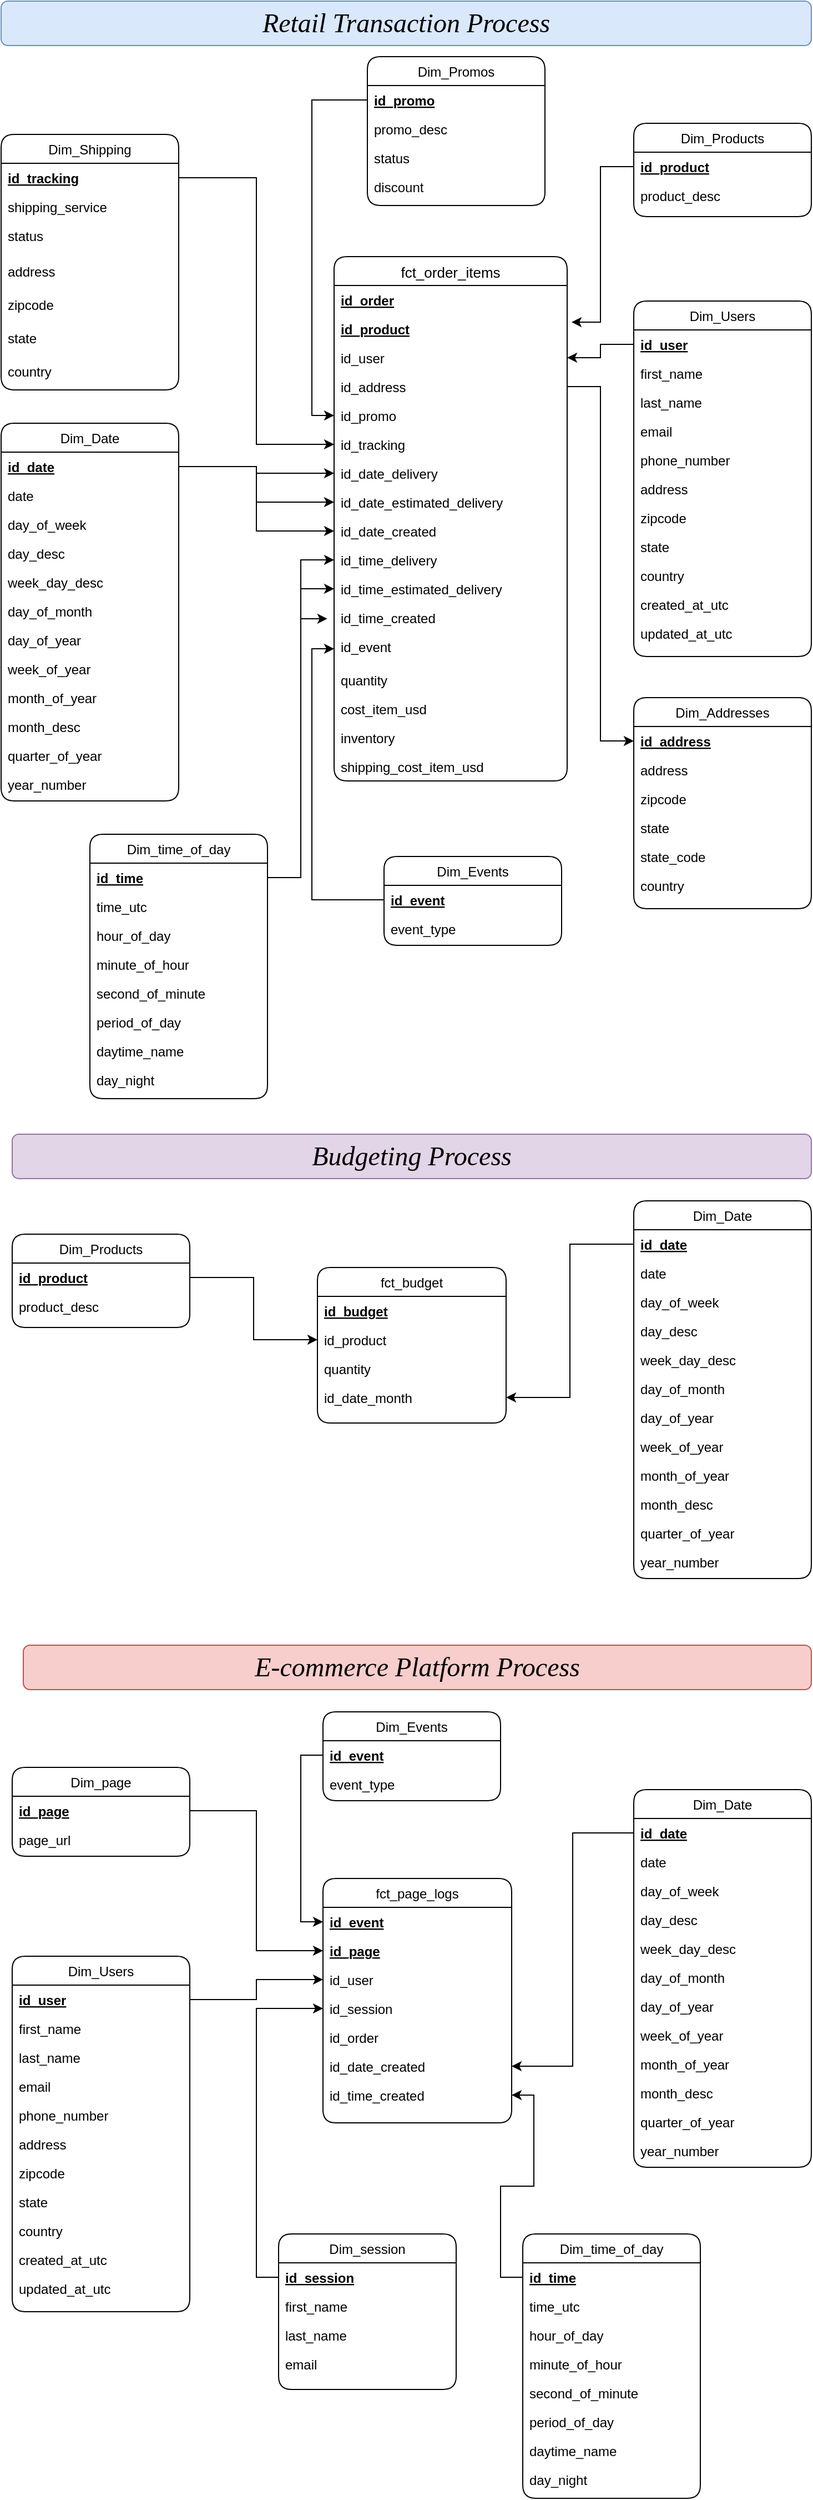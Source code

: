 <mxfile version="22.1.8" type="github">
  <diagram id="C5RBs43oDa-KdzZeNtuy" name="Page-1">
    <mxGraphModel dx="1434" dy="772" grid="1" gridSize="10" guides="1" tooltips="1" connect="1" arrows="1" fold="1" page="1" pageScale="1" pageWidth="1169" pageHeight="1654" background="none" math="0" shadow="0">
      <root>
        <mxCell id="WIyWlLk6GJQsqaUBKTNV-0" />
        <mxCell id="WIyWlLk6GJQsqaUBKTNV-1" parent="WIyWlLk6GJQsqaUBKTNV-0" />
        <mxCell id="zkfFHV4jXpPFQw0GAbJ--0" value="Dim_Users" style="swimlane;fontStyle=0;align=center;verticalAlign=top;childLayout=stackLayout;horizontal=1;startSize=26;horizontalStack=0;resizeParent=1;resizeLast=0;collapsible=1;marginBottom=0;rounded=1;shadow=0;strokeWidth=1;" parent="WIyWlLk6GJQsqaUBKTNV-1" vertex="1">
          <mxGeometry x="730" y="280" width="160" height="320" as="geometry">
            <mxRectangle x="230" y="140" width="160" height="26" as="alternateBounds" />
          </mxGeometry>
        </mxCell>
        <mxCell id="zkfFHV4jXpPFQw0GAbJ--1" value="id_user" style="text;align=left;verticalAlign=top;spacingLeft=4;spacingRight=4;overflow=hidden;rotatable=0;points=[[0,0.5],[1,0.5]];portConstraint=eastwest;fontStyle=5" parent="zkfFHV4jXpPFQw0GAbJ--0" vertex="1">
          <mxGeometry y="26" width="160" height="26" as="geometry" />
        </mxCell>
        <mxCell id="zkfFHV4jXpPFQw0GAbJ--2" value="first_name" style="text;align=left;verticalAlign=top;spacingLeft=4;spacingRight=4;overflow=hidden;rotatable=0;points=[[0,0.5],[1,0.5]];portConstraint=eastwest;rounded=0;shadow=0;html=0;" parent="zkfFHV4jXpPFQw0GAbJ--0" vertex="1">
          <mxGeometry y="52" width="160" height="26" as="geometry" />
        </mxCell>
        <mxCell id="zkfFHV4jXpPFQw0GAbJ--3" value="last_name" style="text;align=left;verticalAlign=top;spacingLeft=4;spacingRight=4;overflow=hidden;rotatable=0;points=[[0,0.5],[1,0.5]];portConstraint=eastwest;rounded=0;shadow=0;html=0;" parent="zkfFHV4jXpPFQw0GAbJ--0" vertex="1">
          <mxGeometry y="78" width="160" height="26" as="geometry" />
        </mxCell>
        <mxCell id="zkfFHV4jXpPFQw0GAbJ--5" value="email" style="text;align=left;verticalAlign=top;spacingLeft=4;spacingRight=4;overflow=hidden;rotatable=0;points=[[0,0.5],[1,0.5]];portConstraint=eastwest;" parent="zkfFHV4jXpPFQw0GAbJ--0" vertex="1">
          <mxGeometry y="104" width="160" height="26" as="geometry" />
        </mxCell>
        <mxCell id="i2FaCJpB0TcWr_fCpN1k-74" value="phone_number" style="text;align=left;verticalAlign=top;spacingLeft=4;spacingRight=4;overflow=hidden;rotatable=0;points=[[0,0.5],[1,0.5]];portConstraint=eastwest;" parent="zkfFHV4jXpPFQw0GAbJ--0" vertex="1">
          <mxGeometry y="130" width="160" height="26" as="geometry" />
        </mxCell>
        <mxCell id="i2FaCJpB0TcWr_fCpN1k-75" value="address" style="text;align=left;verticalAlign=top;spacingLeft=4;spacingRight=4;overflow=hidden;rotatable=0;points=[[0,0.5],[1,0.5]];portConstraint=eastwest;" parent="zkfFHV4jXpPFQw0GAbJ--0" vertex="1">
          <mxGeometry y="156" width="160" height="26" as="geometry" />
        </mxCell>
        <mxCell id="i2FaCJpB0TcWr_fCpN1k-76" value="zipcode" style="text;align=left;verticalAlign=top;spacingLeft=4;spacingRight=4;overflow=hidden;rotatable=0;points=[[0,0.5],[1,0.5]];portConstraint=eastwest;rounded=0;shadow=0;html=0;" parent="zkfFHV4jXpPFQw0GAbJ--0" vertex="1">
          <mxGeometry y="182" width="160" height="26" as="geometry" />
        </mxCell>
        <mxCell id="i2FaCJpB0TcWr_fCpN1k-77" value="state" style="text;align=left;verticalAlign=top;spacingLeft=4;spacingRight=4;overflow=hidden;rotatable=0;points=[[0,0.5],[1,0.5]];portConstraint=eastwest;rounded=0;shadow=0;html=0;" parent="zkfFHV4jXpPFQw0GAbJ--0" vertex="1">
          <mxGeometry y="208" width="160" height="26" as="geometry" />
        </mxCell>
        <mxCell id="i2FaCJpB0TcWr_fCpN1k-78" value="country" style="text;align=left;verticalAlign=top;spacingLeft=4;spacingRight=4;overflow=hidden;rotatable=0;points=[[0,0.5],[1,0.5]];portConstraint=eastwest;rounded=0;shadow=0;html=0;" parent="zkfFHV4jXpPFQw0GAbJ--0" vertex="1">
          <mxGeometry y="234" width="160" height="26" as="geometry" />
        </mxCell>
        <mxCell id="i2FaCJpB0TcWr_fCpN1k-79" value="created_at_utc" style="text;align=left;verticalAlign=top;spacingLeft=4;spacingRight=4;overflow=hidden;rotatable=0;points=[[0,0.5],[1,0.5]];portConstraint=eastwest;rounded=0;shadow=0;html=0;" parent="zkfFHV4jXpPFQw0GAbJ--0" vertex="1">
          <mxGeometry y="260" width="160" height="26" as="geometry" />
        </mxCell>
        <mxCell id="i2FaCJpB0TcWr_fCpN1k-80" value="updated_at_utc" style="text;align=left;verticalAlign=top;spacingLeft=4;spacingRight=4;overflow=hidden;rotatable=0;points=[[0,0.5],[1,0.5]];portConstraint=eastwest;rounded=0;shadow=0;html=0;" parent="zkfFHV4jXpPFQw0GAbJ--0" vertex="1">
          <mxGeometry y="286" width="160" height="26" as="geometry" />
        </mxCell>
        <mxCell id="zkfFHV4jXpPFQw0GAbJ--6" value="Dim_Promos" style="swimlane;fontStyle=0;align=center;verticalAlign=top;childLayout=stackLayout;horizontal=1;startSize=26;horizontalStack=0;resizeParent=1;resizeLast=0;collapsible=1;marginBottom=0;rounded=1;shadow=0;strokeWidth=1;" parent="WIyWlLk6GJQsqaUBKTNV-1" vertex="1">
          <mxGeometry x="490" y="60" width="160" height="134" as="geometry">
            <mxRectangle x="130" y="380" width="160" height="26" as="alternateBounds" />
          </mxGeometry>
        </mxCell>
        <mxCell id="zkfFHV4jXpPFQw0GAbJ--7" value="id_promo" style="text;align=left;verticalAlign=top;spacingLeft=4;spacingRight=4;overflow=hidden;rotatable=0;points=[[0,0.5],[1,0.5]];portConstraint=eastwest;fontStyle=5" parent="zkfFHV4jXpPFQw0GAbJ--6" vertex="1">
          <mxGeometry y="26" width="160" height="26" as="geometry" />
        </mxCell>
        <mxCell id="zkfFHV4jXpPFQw0GAbJ--8" value="promo_desc" style="text;align=left;verticalAlign=top;spacingLeft=4;spacingRight=4;overflow=hidden;rotatable=0;points=[[0,0.5],[1,0.5]];portConstraint=eastwest;rounded=0;shadow=0;html=0;" parent="zkfFHV4jXpPFQw0GAbJ--6" vertex="1">
          <mxGeometry y="52" width="160" height="26" as="geometry" />
        </mxCell>
        <mxCell id="zkfFHV4jXpPFQw0GAbJ--10" value="status" style="text;align=left;verticalAlign=top;spacingLeft=4;spacingRight=4;overflow=hidden;rotatable=0;points=[[0,0.5],[1,0.5]];portConstraint=eastwest;fontStyle=0" parent="zkfFHV4jXpPFQw0GAbJ--6" vertex="1">
          <mxGeometry y="78" width="160" height="26" as="geometry" />
        </mxCell>
        <mxCell id="zkfFHV4jXpPFQw0GAbJ--11" value="discount" style="text;align=left;verticalAlign=top;spacingLeft=4;spacingRight=4;overflow=hidden;rotatable=0;points=[[0,0.5],[1,0.5]];portConstraint=eastwest;fillColor=none;fontColor=#080808;" parent="zkfFHV4jXpPFQw0GAbJ--6" vertex="1">
          <mxGeometry y="104" width="160" height="26" as="geometry" />
        </mxCell>
        <mxCell id="zkfFHV4jXpPFQw0GAbJ--13" value="Dim_Products" style="swimlane;fontStyle=0;align=center;verticalAlign=top;childLayout=stackLayout;horizontal=1;startSize=26;horizontalStack=0;resizeParent=1;resizeLast=0;collapsible=1;marginBottom=0;rounded=1;shadow=0;strokeWidth=1;" parent="WIyWlLk6GJQsqaUBKTNV-1" vertex="1">
          <mxGeometry x="730" y="120" width="160" height="84" as="geometry">
            <mxRectangle x="340" y="380" width="170" height="26" as="alternateBounds" />
          </mxGeometry>
        </mxCell>
        <mxCell id="zkfFHV4jXpPFQw0GAbJ--14" value="id_product" style="text;align=left;verticalAlign=top;spacingLeft=4;spacingRight=4;overflow=hidden;rotatable=0;points=[[0,0.5],[1,0.5]];portConstraint=eastwest;fontStyle=5" parent="zkfFHV4jXpPFQw0GAbJ--13" vertex="1">
          <mxGeometry y="26" width="160" height="26" as="geometry" />
        </mxCell>
        <mxCell id="i2FaCJpB0TcWr_fCpN1k-72" value="product_desc" style="text;align=left;verticalAlign=top;spacingLeft=4;spacingRight=4;overflow=hidden;rotatable=0;points=[[0,0.5],[1,0.5]];portConstraint=eastwest;" parent="zkfFHV4jXpPFQw0GAbJ--13" vertex="1">
          <mxGeometry y="52" width="160" height="26" as="geometry" />
        </mxCell>
        <mxCell id="zkfFHV4jXpPFQw0GAbJ--17" value="Dim_Shipping" style="swimlane;fontStyle=0;align=center;verticalAlign=top;childLayout=stackLayout;horizontal=1;startSize=26;horizontalStack=0;resizeParent=1;resizeLast=0;collapsible=1;marginBottom=0;rounded=1;shadow=0;strokeWidth=1;" parent="WIyWlLk6GJQsqaUBKTNV-1" vertex="1">
          <mxGeometry x="160" y="130" width="160" height="230" as="geometry">
            <mxRectangle x="550" y="140" width="160" height="26" as="alternateBounds" />
          </mxGeometry>
        </mxCell>
        <mxCell id="zkfFHV4jXpPFQw0GAbJ--18" value="id_tracking" style="text;align=left;verticalAlign=top;spacingLeft=4;spacingRight=4;overflow=hidden;rotatable=0;points=[[0,0.5],[1,0.5]];portConstraint=eastwest;fontStyle=5" parent="zkfFHV4jXpPFQw0GAbJ--17" vertex="1">
          <mxGeometry y="26" width="160" height="26" as="geometry" />
        </mxCell>
        <mxCell id="zkfFHV4jXpPFQw0GAbJ--19" value="shipping_service" style="text;align=left;verticalAlign=top;spacingLeft=4;spacingRight=4;overflow=hidden;rotatable=0;points=[[0,0.5],[1,0.5]];portConstraint=eastwest;rounded=0;shadow=0;html=0;" parent="zkfFHV4jXpPFQw0GAbJ--17" vertex="1">
          <mxGeometry y="52" width="160" height="26" as="geometry" />
        </mxCell>
        <mxCell id="zkfFHV4jXpPFQw0GAbJ--20" value="status" style="text;align=left;verticalAlign=top;spacingLeft=4;spacingRight=4;overflow=hidden;rotatable=0;points=[[0,0.5],[1,0.5]];portConstraint=eastwest;rounded=0;shadow=0;html=0;" parent="zkfFHV4jXpPFQw0GAbJ--17" vertex="1">
          <mxGeometry y="78" width="160" height="32" as="geometry" />
        </mxCell>
        <mxCell id="lI-WsEFIjH9o6tWNf5eX-2" value="address" style="text;align=left;verticalAlign=top;spacingLeft=4;spacingRight=4;overflow=hidden;rotatable=0;points=[[0,0.5],[1,0.5]];portConstraint=eastwest;rounded=0;shadow=0;html=0;" parent="zkfFHV4jXpPFQw0GAbJ--17" vertex="1">
          <mxGeometry y="110" width="160" height="30" as="geometry" />
        </mxCell>
        <mxCell id="lI-WsEFIjH9o6tWNf5eX-3" value="zipcode" style="text;align=left;verticalAlign=top;spacingLeft=4;spacingRight=4;overflow=hidden;rotatable=0;points=[[0,0.5],[1,0.5]];portConstraint=eastwest;rounded=0;shadow=0;html=0;" parent="zkfFHV4jXpPFQw0GAbJ--17" vertex="1">
          <mxGeometry y="140" width="160" height="30" as="geometry" />
        </mxCell>
        <mxCell id="lI-WsEFIjH9o6tWNf5eX-4" value="state" style="text;align=left;verticalAlign=top;spacingLeft=4;spacingRight=4;overflow=hidden;rotatable=0;points=[[0,0.5],[1,0.5]];portConstraint=eastwest;rounded=0;shadow=0;html=0;" parent="zkfFHV4jXpPFQw0GAbJ--17" vertex="1">
          <mxGeometry y="170" width="160" height="30" as="geometry" />
        </mxCell>
        <mxCell id="lI-WsEFIjH9o6tWNf5eX-5" value="country" style="text;align=left;verticalAlign=top;spacingLeft=4;spacingRight=4;overflow=hidden;rotatable=0;points=[[0,0.5],[1,0.5]];portConstraint=eastwest;rounded=0;shadow=0;html=0;" parent="zkfFHV4jXpPFQw0GAbJ--17" vertex="1">
          <mxGeometry y="200" width="160" height="18" as="geometry" />
        </mxCell>
        <mxCell id="i2FaCJpB0TcWr_fCpN1k-39" value="Dim_Addresses" style="swimlane;fontStyle=0;align=center;verticalAlign=top;childLayout=stackLayout;horizontal=1;startSize=26;horizontalStack=0;resizeParent=1;resizeLast=0;collapsible=1;marginBottom=0;rounded=1;shadow=0;strokeWidth=1;" parent="WIyWlLk6GJQsqaUBKTNV-1" vertex="1">
          <mxGeometry x="730" y="637" width="160" height="190" as="geometry">
            <mxRectangle x="550" y="140" width="160" height="26" as="alternateBounds" />
          </mxGeometry>
        </mxCell>
        <mxCell id="i2FaCJpB0TcWr_fCpN1k-40" value="id_address" style="text;align=left;verticalAlign=top;spacingLeft=4;spacingRight=4;overflow=hidden;rotatable=0;points=[[0,0.5],[1,0.5]];portConstraint=eastwest;fontStyle=5" parent="i2FaCJpB0TcWr_fCpN1k-39" vertex="1">
          <mxGeometry y="26" width="160" height="26" as="geometry" />
        </mxCell>
        <mxCell id="i2FaCJpB0TcWr_fCpN1k-41" value="address" style="text;align=left;verticalAlign=top;spacingLeft=4;spacingRight=4;overflow=hidden;rotatable=0;points=[[0,0.5],[1,0.5]];portConstraint=eastwest;rounded=0;shadow=0;html=0;" parent="i2FaCJpB0TcWr_fCpN1k-39" vertex="1">
          <mxGeometry y="52" width="160" height="26" as="geometry" />
        </mxCell>
        <mxCell id="i2FaCJpB0TcWr_fCpN1k-42" value="zipcode" style="text;align=left;verticalAlign=top;spacingLeft=4;spacingRight=4;overflow=hidden;rotatable=0;points=[[0,0.5],[1,0.5]];portConstraint=eastwest;rounded=0;shadow=0;html=0;" parent="i2FaCJpB0TcWr_fCpN1k-39" vertex="1">
          <mxGeometry y="78" width="160" height="26" as="geometry" />
        </mxCell>
        <mxCell id="i2FaCJpB0TcWr_fCpN1k-43" value="state" style="text;align=left;verticalAlign=top;spacingLeft=4;spacingRight=4;overflow=hidden;rotatable=0;points=[[0,0.5],[1,0.5]];portConstraint=eastwest;rounded=0;shadow=0;html=0;" parent="i2FaCJpB0TcWr_fCpN1k-39" vertex="1">
          <mxGeometry y="104" width="160" height="26" as="geometry" />
        </mxCell>
        <mxCell id="i2FaCJpB0TcWr_fCpN1k-44" value="state_code" style="text;align=left;verticalAlign=top;spacingLeft=4;spacingRight=4;overflow=hidden;rotatable=0;points=[[0,0.5],[1,0.5]];portConstraint=eastwest;rounded=0;shadow=0;html=0;" parent="i2FaCJpB0TcWr_fCpN1k-39" vertex="1">
          <mxGeometry y="130" width="160" height="26" as="geometry" />
        </mxCell>
        <mxCell id="zwjrpBFtv3mf3SSOhnHo-60" value="country" style="text;align=left;verticalAlign=top;spacingLeft=4;spacingRight=4;overflow=hidden;rotatable=0;points=[[0,0.5],[1,0.5]];portConstraint=eastwest;rounded=0;shadow=0;html=0;" vertex="1" parent="i2FaCJpB0TcWr_fCpN1k-39">
          <mxGeometry y="156" width="160" height="26" as="geometry" />
        </mxCell>
        <mxCell id="i2FaCJpB0TcWr_fCpN1k-81" value="Dim_Date" style="swimlane;fontStyle=0;align=center;verticalAlign=top;childLayout=stackLayout;horizontal=1;startSize=26;horizontalStack=0;resizeParent=1;resizeLast=0;collapsible=1;marginBottom=0;rounded=1;shadow=0;strokeWidth=1;" parent="WIyWlLk6GJQsqaUBKTNV-1" vertex="1">
          <mxGeometry x="160" y="390" width="160" height="340" as="geometry">
            <mxRectangle x="230" y="140" width="160" height="26" as="alternateBounds" />
          </mxGeometry>
        </mxCell>
        <mxCell id="i2FaCJpB0TcWr_fCpN1k-82" value="id_date" style="text;align=left;verticalAlign=top;spacingLeft=4;spacingRight=4;overflow=hidden;rotatable=0;points=[[0,0.5],[1,0.5]];portConstraint=eastwest;fontStyle=5" parent="i2FaCJpB0TcWr_fCpN1k-81" vertex="1">
          <mxGeometry y="26" width="160" height="26" as="geometry" />
        </mxCell>
        <mxCell id="i2FaCJpB0TcWr_fCpN1k-83" value="date" style="text;align=left;verticalAlign=top;spacingLeft=4;spacingRight=4;overflow=hidden;rotatable=0;points=[[0,0.5],[1,0.5]];portConstraint=eastwest;rounded=0;shadow=0;html=0;" parent="i2FaCJpB0TcWr_fCpN1k-81" vertex="1">
          <mxGeometry y="52" width="160" height="26" as="geometry" />
        </mxCell>
        <mxCell id="i2FaCJpB0TcWr_fCpN1k-84" value="day_of_week" style="text;align=left;verticalAlign=top;spacingLeft=4;spacingRight=4;overflow=hidden;rotatable=0;points=[[0,0.5],[1,0.5]];portConstraint=eastwest;rounded=0;shadow=0;html=0;" parent="i2FaCJpB0TcWr_fCpN1k-81" vertex="1">
          <mxGeometry y="78" width="160" height="26" as="geometry" />
        </mxCell>
        <mxCell id="i2FaCJpB0TcWr_fCpN1k-85" value="day_desc" style="text;align=left;verticalAlign=top;spacingLeft=4;spacingRight=4;overflow=hidden;rotatable=0;points=[[0,0.5],[1,0.5]];portConstraint=eastwest;" parent="i2FaCJpB0TcWr_fCpN1k-81" vertex="1">
          <mxGeometry y="104" width="160" height="26" as="geometry" />
        </mxCell>
        <mxCell id="i2FaCJpB0TcWr_fCpN1k-86" value="week_day_desc" style="text;align=left;verticalAlign=top;spacingLeft=4;spacingRight=4;overflow=hidden;rotatable=0;points=[[0,0.5],[1,0.5]];portConstraint=eastwest;" parent="i2FaCJpB0TcWr_fCpN1k-81" vertex="1">
          <mxGeometry y="130" width="160" height="26" as="geometry" />
        </mxCell>
        <mxCell id="i2FaCJpB0TcWr_fCpN1k-87" value="day_of_month" style="text;align=left;verticalAlign=top;spacingLeft=4;spacingRight=4;overflow=hidden;rotatable=0;points=[[0,0.5],[1,0.5]];portConstraint=eastwest;" parent="i2FaCJpB0TcWr_fCpN1k-81" vertex="1">
          <mxGeometry y="156" width="160" height="26" as="geometry" />
        </mxCell>
        <mxCell id="i2FaCJpB0TcWr_fCpN1k-88" value="day_of_year" style="text;align=left;verticalAlign=top;spacingLeft=4;spacingRight=4;overflow=hidden;rotatable=0;points=[[0,0.5],[1,0.5]];portConstraint=eastwest;rounded=0;shadow=0;html=0;" parent="i2FaCJpB0TcWr_fCpN1k-81" vertex="1">
          <mxGeometry y="182" width="160" height="26" as="geometry" />
        </mxCell>
        <mxCell id="seoVJXVOzfk40BGgLGnf-0" value="week_of_year" style="text;align=left;verticalAlign=top;spacingLeft=4;spacingRight=4;overflow=hidden;rotatable=0;points=[[0,0.5],[1,0.5]];portConstraint=eastwest;rounded=0;shadow=0;html=0;" parent="i2FaCJpB0TcWr_fCpN1k-81" vertex="1">
          <mxGeometry y="208" width="160" height="26" as="geometry" />
        </mxCell>
        <mxCell id="seoVJXVOzfk40BGgLGnf-2" value="month_of_year" style="text;align=left;verticalAlign=top;spacingLeft=4;spacingRight=4;overflow=hidden;rotatable=0;points=[[0,0.5],[1,0.5]];portConstraint=eastwest;rounded=0;shadow=0;html=0;" parent="i2FaCJpB0TcWr_fCpN1k-81" vertex="1">
          <mxGeometry y="234" width="160" height="26" as="geometry" />
        </mxCell>
        <mxCell id="seoVJXVOzfk40BGgLGnf-3" value="month_desc" style="text;align=left;verticalAlign=top;spacingLeft=4;spacingRight=4;overflow=hidden;rotatable=0;points=[[0,0.5],[1,0.5]];portConstraint=eastwest;rounded=0;shadow=0;html=0;" parent="i2FaCJpB0TcWr_fCpN1k-81" vertex="1">
          <mxGeometry y="260" width="160" height="26" as="geometry" />
        </mxCell>
        <mxCell id="seoVJXVOzfk40BGgLGnf-1" value="quarter_of_year" style="text;align=left;verticalAlign=top;spacingLeft=4;spacingRight=4;overflow=hidden;rotatable=0;points=[[0,0.5],[1,0.5]];portConstraint=eastwest;rounded=0;shadow=0;html=0;" parent="i2FaCJpB0TcWr_fCpN1k-81" vertex="1">
          <mxGeometry y="286" width="160" height="26" as="geometry" />
        </mxCell>
        <mxCell id="seoVJXVOzfk40BGgLGnf-4" value="year_number" style="text;align=left;verticalAlign=top;spacingLeft=4;spacingRight=4;overflow=hidden;rotatable=0;points=[[0,0.5],[1,0.5]];portConstraint=eastwest;rounded=0;shadow=0;html=0;" parent="i2FaCJpB0TcWr_fCpN1k-81" vertex="1">
          <mxGeometry y="312" width="160" height="26" as="geometry" />
        </mxCell>
        <mxCell id="i2FaCJpB0TcWr_fCpN1k-115" value="" style="group;labelBackgroundColor=#1d29d3;" parent="WIyWlLk6GJQsqaUBKTNV-1" vertex="1" connectable="0">
          <mxGeometry x="410" y="240" width="260" height="470" as="geometry" />
        </mxCell>
        <mxCell id="i2FaCJpB0TcWr_fCpN1k-28" value="fct_order_items" style="swimlane;fontStyle=0;align=center;verticalAlign=top;childLayout=stackLayout;horizontal=1;startSize=26;horizontalStack=0;resizeParent=1;resizeLast=0;collapsible=1;marginBottom=0;rounded=1;shadow=0;strokeWidth=1;labelBackgroundColor=none;labelBorderColor=none;fontSize=13;" parent="i2FaCJpB0TcWr_fCpN1k-115" vertex="1">
          <mxGeometry x="50" width="210" height="472" as="geometry">
            <mxRectangle x="550" y="140" width="160" height="26" as="alternateBounds" />
          </mxGeometry>
        </mxCell>
        <mxCell id="i2FaCJpB0TcWr_fCpN1k-29" value="id_order" style="text;align=left;verticalAlign=top;spacingLeft=4;spacingRight=4;overflow=hidden;rotatable=0;points=[[0,0.5],[1,0.5]];portConstraint=eastwest;fontStyle=5" parent="i2FaCJpB0TcWr_fCpN1k-28" vertex="1">
          <mxGeometry y="26" width="210" height="26" as="geometry" />
        </mxCell>
        <mxCell id="i2FaCJpB0TcWr_fCpN1k-30" value="id_product" style="text;align=left;verticalAlign=top;spacingLeft=4;spacingRight=4;overflow=hidden;rotatable=0;points=[[0,0.5],[1,0.5]];portConstraint=eastwest;rounded=0;shadow=0;html=0;fontStyle=5" parent="i2FaCJpB0TcWr_fCpN1k-28" vertex="1">
          <mxGeometry y="52" width="210" height="26" as="geometry" />
        </mxCell>
        <mxCell id="i2FaCJpB0TcWr_fCpN1k-31" value="id_user" style="text;align=left;verticalAlign=top;spacingLeft=4;spacingRight=4;overflow=hidden;rotatable=0;points=[[0,0.5],[1,0.5]];portConstraint=eastwest;rounded=0;shadow=0;html=0;" parent="i2FaCJpB0TcWr_fCpN1k-28" vertex="1">
          <mxGeometry y="78" width="210" height="26" as="geometry" />
        </mxCell>
        <mxCell id="i2FaCJpB0TcWr_fCpN1k-32" value="id_address" style="text;align=left;verticalAlign=top;spacingLeft=4;spacingRight=4;overflow=hidden;rotatable=0;points=[[0,0.5],[1,0.5]];portConstraint=eastwest;rounded=0;shadow=0;html=0;" parent="i2FaCJpB0TcWr_fCpN1k-28" vertex="1">
          <mxGeometry y="104" width="210" height="26" as="geometry" />
        </mxCell>
        <mxCell id="i2FaCJpB0TcWr_fCpN1k-33" value="id_promo" style="text;align=left;verticalAlign=top;spacingLeft=4;spacingRight=4;overflow=hidden;rotatable=0;points=[[0,0.5],[1,0.5]];portConstraint=eastwest;rounded=0;shadow=0;html=0;" parent="i2FaCJpB0TcWr_fCpN1k-28" vertex="1">
          <mxGeometry y="130" width="210" height="26" as="geometry" />
        </mxCell>
        <mxCell id="i2FaCJpB0TcWr_fCpN1k-36" value="id_tracking" style="text;align=left;verticalAlign=top;spacingLeft=4;spacingRight=4;overflow=hidden;rotatable=0;points=[[0,0.5],[1,0.5]];portConstraint=eastwest;" parent="i2FaCJpB0TcWr_fCpN1k-28" vertex="1">
          <mxGeometry y="156" width="210" height="26" as="geometry" />
        </mxCell>
        <mxCell id="i2FaCJpB0TcWr_fCpN1k-35" value="id_date_delivery" style="text;align=left;verticalAlign=top;spacingLeft=4;spacingRight=4;overflow=hidden;rotatable=0;points=[[0,0.5],[1,0.5]];portConstraint=eastwest;" parent="i2FaCJpB0TcWr_fCpN1k-28" vertex="1">
          <mxGeometry y="182" width="210" height="26" as="geometry" />
        </mxCell>
        <mxCell id="i2FaCJpB0TcWr_fCpN1k-37" value="id_date_estimated_delivery" style="text;align=left;verticalAlign=top;spacingLeft=4;spacingRight=4;overflow=hidden;rotatable=0;points=[[0,0.5],[1,0.5]];portConstraint=eastwest;" parent="i2FaCJpB0TcWr_fCpN1k-28" vertex="1">
          <mxGeometry y="208" width="210" height="26" as="geometry" />
        </mxCell>
        <mxCell id="i2FaCJpB0TcWr_fCpN1k-49" value="id_date_created" style="text;align=left;verticalAlign=top;spacingLeft=4;spacingRight=4;overflow=hidden;rotatable=0;points=[[0,0.5],[1,0.5]];portConstraint=eastwest;strokeColor=none;" parent="i2FaCJpB0TcWr_fCpN1k-28" vertex="1">
          <mxGeometry y="234" width="210" height="26" as="geometry" />
        </mxCell>
        <mxCell id="mUMttFHbYUwzxIuWsMn8-22" value="id_time_delivery" style="text;align=left;verticalAlign=top;spacingLeft=4;spacingRight=4;overflow=hidden;rotatable=0;points=[[0,0.5],[1,0.5]];portConstraint=eastwest;" parent="i2FaCJpB0TcWr_fCpN1k-28" vertex="1">
          <mxGeometry y="260" width="210" height="26" as="geometry" />
        </mxCell>
        <mxCell id="mUMttFHbYUwzxIuWsMn8-23" value="id_time_estimated_delivery" style="text;align=left;verticalAlign=top;spacingLeft=4;spacingRight=4;overflow=hidden;rotatable=0;points=[[0,0.5],[1,0.5]];portConstraint=eastwest;" parent="i2FaCJpB0TcWr_fCpN1k-28" vertex="1">
          <mxGeometry y="286" width="210" height="26" as="geometry" />
        </mxCell>
        <mxCell id="mUMttFHbYUwzxIuWsMn8-24" value="id_time_created" style="text;align=left;verticalAlign=top;spacingLeft=4;spacingRight=4;overflow=hidden;rotatable=0;points=[[0,0.5],[1,0.5]];portConstraint=eastwest;strokeColor=none;" parent="i2FaCJpB0TcWr_fCpN1k-28" vertex="1">
          <mxGeometry y="312" width="210" height="26" as="geometry" />
        </mxCell>
        <mxCell id="i2FaCJpB0TcWr_fCpN1k-164" value="id_event" style="text;align=left;verticalAlign=top;spacingLeft=4;spacingRight=4;overflow=hidden;rotatable=0;points=[[0,0.5],[1,0.5]];portConstraint=eastwest;strokeColor=none;" parent="i2FaCJpB0TcWr_fCpN1k-28" vertex="1">
          <mxGeometry y="338" width="210" height="30" as="geometry" />
        </mxCell>
        <mxCell id="i2FaCJpB0TcWr_fCpN1k-158" value="quantity" style="text;align=left;verticalAlign=top;spacingLeft=4;spacingRight=4;overflow=hidden;rotatable=0;points=[[0,0.5],[1,0.5]];portConstraint=eastwest;strokeColor=none;" parent="i2FaCJpB0TcWr_fCpN1k-28" vertex="1">
          <mxGeometry y="368" width="210" height="26" as="geometry" />
        </mxCell>
        <mxCell id="i2FaCJpB0TcWr_fCpN1k-159" value="cost_item_usd" style="text;align=left;verticalAlign=top;spacingLeft=4;spacingRight=4;overflow=hidden;rotatable=0;points=[[0,0.5],[1,0.5]];portConstraint=eastwest;" parent="i2FaCJpB0TcWr_fCpN1k-28" vertex="1">
          <mxGeometry y="394" width="210" height="26" as="geometry" />
        </mxCell>
        <mxCell id="i2FaCJpB0TcWr_fCpN1k-160" value="inventory" style="text;align=left;verticalAlign=top;spacingLeft=4;spacingRight=4;overflow=hidden;rotatable=0;points=[[0,0.5],[1,0.5]];portConstraint=eastwest;" parent="i2FaCJpB0TcWr_fCpN1k-28" vertex="1">
          <mxGeometry y="420" width="210" height="26" as="geometry" />
        </mxCell>
        <mxCell id="i2FaCJpB0TcWr_fCpN1k-162" value="shipping_cost_item_usd" style="text;align=left;verticalAlign=top;spacingLeft=4;spacingRight=4;overflow=hidden;rotatable=0;points=[[0,0.5],[1,0.5]];portConstraint=eastwest;" parent="i2FaCJpB0TcWr_fCpN1k-28" vertex="1">
          <mxGeometry y="446" width="210" height="26" as="geometry" />
        </mxCell>
        <mxCell id="i2FaCJpB0TcWr_fCpN1k-118" style="edgeStyle=orthogonalEdgeStyle;rounded=0;orthogonalLoop=1;jettySize=auto;html=1;exitX=1;exitY=0.5;exitDx=0;exitDy=0;entryX=0;entryY=0.5;entryDx=0;entryDy=0;" parent="WIyWlLk6GJQsqaUBKTNV-1" source="i2FaCJpB0TcWr_fCpN1k-32" target="i2FaCJpB0TcWr_fCpN1k-40" edge="1">
          <mxGeometry relative="1" as="geometry" />
        </mxCell>
        <mxCell id="i2FaCJpB0TcWr_fCpN1k-137" value="Dim_Events" style="swimlane;fontStyle=0;align=center;verticalAlign=top;childLayout=stackLayout;horizontal=1;startSize=26;horizontalStack=0;resizeParent=1;resizeLast=0;collapsible=1;marginBottom=0;rounded=1;shadow=0;strokeWidth=1;" parent="WIyWlLk6GJQsqaUBKTNV-1" vertex="1">
          <mxGeometry x="450" y="1550" width="160" height="80" as="geometry">
            <mxRectangle x="230" y="140" width="160" height="26" as="alternateBounds" />
          </mxGeometry>
        </mxCell>
        <mxCell id="i2FaCJpB0TcWr_fCpN1k-138" value="id_event" style="text;align=left;verticalAlign=top;spacingLeft=4;spacingRight=4;overflow=hidden;rotatable=0;points=[[0,0.5],[1,0.5]];portConstraint=eastwest;fontStyle=5" parent="i2FaCJpB0TcWr_fCpN1k-137" vertex="1">
          <mxGeometry y="26" width="160" height="26" as="geometry" />
        </mxCell>
        <mxCell id="i2FaCJpB0TcWr_fCpN1k-140" value="event_type" style="text;align=left;verticalAlign=top;spacingLeft=4;spacingRight=4;overflow=hidden;rotatable=0;points=[[0,0.5],[1,0.5]];portConstraint=eastwest;rounded=0;shadow=0;html=0;" parent="i2FaCJpB0TcWr_fCpN1k-137" vertex="1">
          <mxGeometry y="52" width="160" height="26" as="geometry" />
        </mxCell>
        <mxCell id="i2FaCJpB0TcWr_fCpN1k-169" value="fct_budget" style="swimlane;fontStyle=0;align=center;verticalAlign=top;childLayout=stackLayout;horizontal=1;startSize=26;horizontalStack=0;resizeParent=1;resizeLast=0;collapsible=1;marginBottom=0;rounded=1;shadow=0;strokeWidth=1;" parent="WIyWlLk6GJQsqaUBKTNV-1" vertex="1">
          <mxGeometry x="445" y="1150" width="170" height="140" as="geometry">
            <mxRectangle x="550" y="140" width="160" height="26" as="alternateBounds" />
          </mxGeometry>
        </mxCell>
        <mxCell id="i2FaCJpB0TcWr_fCpN1k-171" value="id_budget" style="text;align=left;verticalAlign=top;spacingLeft=4;spacingRight=4;overflow=hidden;rotatable=0;points=[[0,0.5],[1,0.5]];portConstraint=eastwest;rounded=0;shadow=0;html=0;fontStyle=5" parent="i2FaCJpB0TcWr_fCpN1k-169" vertex="1">
          <mxGeometry y="26" width="170" height="26" as="geometry" />
        </mxCell>
        <mxCell id="i2FaCJpB0TcWr_fCpN1k-170" value="id_product" style="text;align=left;verticalAlign=top;spacingLeft=4;spacingRight=4;overflow=hidden;rotatable=0;points=[[0,0.5],[1,0.5]];portConstraint=eastwest;fontStyle=0" parent="i2FaCJpB0TcWr_fCpN1k-169" vertex="1">
          <mxGeometry y="52" width="170" height="26" as="geometry" />
        </mxCell>
        <mxCell id="i2FaCJpB0TcWr_fCpN1k-172" value="quantity" style="text;align=left;verticalAlign=top;spacingLeft=4;spacingRight=4;overflow=hidden;rotatable=0;points=[[0,0.5],[1,0.5]];portConstraint=eastwest;rounded=0;shadow=0;html=0;" parent="i2FaCJpB0TcWr_fCpN1k-169" vertex="1">
          <mxGeometry y="78" width="170" height="26" as="geometry" />
        </mxCell>
        <mxCell id="mUMttFHbYUwzxIuWsMn8-0" value="id_date_month" style="text;align=left;verticalAlign=top;spacingLeft=4;spacingRight=4;overflow=hidden;rotatable=0;points=[[0,0.5],[1,0.5]];portConstraint=eastwest;rounded=0;shadow=0;html=0;" parent="i2FaCJpB0TcWr_fCpN1k-169" vertex="1">
          <mxGeometry y="104" width="170" height="26" as="geometry" />
        </mxCell>
        <mxCell id="seoVJXVOzfk40BGgLGnf-5" value="Dim_time_of_day" style="swimlane;fontStyle=0;align=center;verticalAlign=top;childLayout=stackLayout;horizontal=1;startSize=26;horizontalStack=0;resizeParent=1;resizeLast=0;collapsible=1;marginBottom=0;rounded=1;shadow=0;strokeWidth=1;" parent="WIyWlLk6GJQsqaUBKTNV-1" vertex="1">
          <mxGeometry x="240" y="760" width="160" height="238" as="geometry">
            <mxRectangle x="230" y="140" width="160" height="26" as="alternateBounds" />
          </mxGeometry>
        </mxCell>
        <mxCell id="seoVJXVOzfk40BGgLGnf-6" value="id_time" style="text;align=left;verticalAlign=top;spacingLeft=4;spacingRight=4;overflow=hidden;rotatable=0;points=[[0,0.5],[1,0.5]];portConstraint=eastwest;fontStyle=5" parent="seoVJXVOzfk40BGgLGnf-5" vertex="1">
          <mxGeometry y="26" width="160" height="26" as="geometry" />
        </mxCell>
        <mxCell id="seoVJXVOzfk40BGgLGnf-7" value="time_utc" style="text;align=left;verticalAlign=top;spacingLeft=4;spacingRight=4;overflow=hidden;rotatable=0;points=[[0,0.5],[1,0.5]];portConstraint=eastwest;rounded=0;shadow=0;html=0;" parent="seoVJXVOzfk40BGgLGnf-5" vertex="1">
          <mxGeometry y="52" width="160" height="26" as="geometry" />
        </mxCell>
        <mxCell id="seoVJXVOzfk40BGgLGnf-8" value="hour_of_day" style="text;align=left;verticalAlign=top;spacingLeft=4;spacingRight=4;overflow=hidden;rotatable=0;points=[[0,0.5],[1,0.5]];portConstraint=eastwest;rounded=0;shadow=0;html=0;" parent="seoVJXVOzfk40BGgLGnf-5" vertex="1">
          <mxGeometry y="78" width="160" height="26" as="geometry" />
        </mxCell>
        <mxCell id="seoVJXVOzfk40BGgLGnf-9" value="minute_of_hour" style="text;align=left;verticalAlign=top;spacingLeft=4;spacingRight=4;overflow=hidden;rotatable=0;points=[[0,0.5],[1,0.5]];portConstraint=eastwest;" parent="seoVJXVOzfk40BGgLGnf-5" vertex="1">
          <mxGeometry y="104" width="160" height="26" as="geometry" />
        </mxCell>
        <mxCell id="seoVJXVOzfk40BGgLGnf-10" value="second_of_minute" style="text;align=left;verticalAlign=top;spacingLeft=4;spacingRight=4;overflow=hidden;rotatable=0;points=[[0,0.5],[1,0.5]];portConstraint=eastwest;" parent="seoVJXVOzfk40BGgLGnf-5" vertex="1">
          <mxGeometry y="130" width="160" height="26" as="geometry" />
        </mxCell>
        <mxCell id="seoVJXVOzfk40BGgLGnf-11" value="period_of_day" style="text;align=left;verticalAlign=top;spacingLeft=4;spacingRight=4;overflow=hidden;rotatable=0;points=[[0,0.5],[1,0.5]];portConstraint=eastwest;" parent="seoVJXVOzfk40BGgLGnf-5" vertex="1">
          <mxGeometry y="156" width="160" height="26" as="geometry" />
        </mxCell>
        <mxCell id="seoVJXVOzfk40BGgLGnf-12" value="daytime_name" style="text;align=left;verticalAlign=top;spacingLeft=4;spacingRight=4;overflow=hidden;rotatable=0;points=[[0,0.5],[1,0.5]];portConstraint=eastwest;rounded=0;shadow=0;html=0;" parent="seoVJXVOzfk40BGgLGnf-5" vertex="1">
          <mxGeometry y="182" width="160" height="26" as="geometry" />
        </mxCell>
        <mxCell id="seoVJXVOzfk40BGgLGnf-13" value="day_night" style="text;align=left;verticalAlign=top;spacingLeft=4;spacingRight=4;overflow=hidden;rotatable=0;points=[[0,0.5],[1,0.5]];portConstraint=eastwest;rounded=0;shadow=0;html=0;" parent="seoVJXVOzfk40BGgLGnf-5" vertex="1">
          <mxGeometry y="208" width="160" height="26" as="geometry" />
        </mxCell>
        <mxCell id="mUMttFHbYUwzxIuWsMn8-1" value="Dim_Date" style="swimlane;fontStyle=0;align=center;verticalAlign=top;childLayout=stackLayout;horizontal=1;startSize=26;horizontalStack=0;resizeParent=1;resizeLast=0;collapsible=1;marginBottom=0;rounded=1;shadow=0;strokeWidth=1;" parent="WIyWlLk6GJQsqaUBKTNV-1" vertex="1">
          <mxGeometry x="730" y="1090" width="160" height="340" as="geometry">
            <mxRectangle x="230" y="140" width="160" height="26" as="alternateBounds" />
          </mxGeometry>
        </mxCell>
        <mxCell id="mUMttFHbYUwzxIuWsMn8-2" value="id_date" style="text;align=left;verticalAlign=top;spacingLeft=4;spacingRight=4;overflow=hidden;rotatable=0;points=[[0,0.5],[1,0.5]];portConstraint=eastwest;fontStyle=5" parent="mUMttFHbYUwzxIuWsMn8-1" vertex="1">
          <mxGeometry y="26" width="160" height="26" as="geometry" />
        </mxCell>
        <mxCell id="mUMttFHbYUwzxIuWsMn8-3" value="date" style="text;align=left;verticalAlign=top;spacingLeft=4;spacingRight=4;overflow=hidden;rotatable=0;points=[[0,0.5],[1,0.5]];portConstraint=eastwest;rounded=0;shadow=0;html=0;" parent="mUMttFHbYUwzxIuWsMn8-1" vertex="1">
          <mxGeometry y="52" width="160" height="26" as="geometry" />
        </mxCell>
        <mxCell id="mUMttFHbYUwzxIuWsMn8-4" value="day_of_week" style="text;align=left;verticalAlign=top;spacingLeft=4;spacingRight=4;overflow=hidden;rotatable=0;points=[[0,0.5],[1,0.5]];portConstraint=eastwest;rounded=0;shadow=0;html=0;" parent="mUMttFHbYUwzxIuWsMn8-1" vertex="1">
          <mxGeometry y="78" width="160" height="26" as="geometry" />
        </mxCell>
        <mxCell id="mUMttFHbYUwzxIuWsMn8-5" value="day_desc" style="text;align=left;verticalAlign=top;spacingLeft=4;spacingRight=4;overflow=hidden;rotatable=0;points=[[0,0.5],[1,0.5]];portConstraint=eastwest;" parent="mUMttFHbYUwzxIuWsMn8-1" vertex="1">
          <mxGeometry y="104" width="160" height="26" as="geometry" />
        </mxCell>
        <mxCell id="mUMttFHbYUwzxIuWsMn8-6" value="week_day_desc" style="text;align=left;verticalAlign=top;spacingLeft=4;spacingRight=4;overflow=hidden;rotatable=0;points=[[0,0.5],[1,0.5]];portConstraint=eastwest;" parent="mUMttFHbYUwzxIuWsMn8-1" vertex="1">
          <mxGeometry y="130" width="160" height="26" as="geometry" />
        </mxCell>
        <mxCell id="mUMttFHbYUwzxIuWsMn8-7" value="day_of_month" style="text;align=left;verticalAlign=top;spacingLeft=4;spacingRight=4;overflow=hidden;rotatable=0;points=[[0,0.5],[1,0.5]];portConstraint=eastwest;" parent="mUMttFHbYUwzxIuWsMn8-1" vertex="1">
          <mxGeometry y="156" width="160" height="26" as="geometry" />
        </mxCell>
        <mxCell id="mUMttFHbYUwzxIuWsMn8-8" value="day_of_year" style="text;align=left;verticalAlign=top;spacingLeft=4;spacingRight=4;overflow=hidden;rotatable=0;points=[[0,0.5],[1,0.5]];portConstraint=eastwest;rounded=0;shadow=0;html=0;" parent="mUMttFHbYUwzxIuWsMn8-1" vertex="1">
          <mxGeometry y="182" width="160" height="26" as="geometry" />
        </mxCell>
        <mxCell id="mUMttFHbYUwzxIuWsMn8-9" value="week_of_year" style="text;align=left;verticalAlign=top;spacingLeft=4;spacingRight=4;overflow=hidden;rotatable=0;points=[[0,0.5],[1,0.5]];portConstraint=eastwest;rounded=0;shadow=0;html=0;" parent="mUMttFHbYUwzxIuWsMn8-1" vertex="1">
          <mxGeometry y="208" width="160" height="26" as="geometry" />
        </mxCell>
        <mxCell id="mUMttFHbYUwzxIuWsMn8-10" value="month_of_year" style="text;align=left;verticalAlign=top;spacingLeft=4;spacingRight=4;overflow=hidden;rotatable=0;points=[[0,0.5],[1,0.5]];portConstraint=eastwest;rounded=0;shadow=0;html=0;" parent="mUMttFHbYUwzxIuWsMn8-1" vertex="1">
          <mxGeometry y="234" width="160" height="26" as="geometry" />
        </mxCell>
        <mxCell id="mUMttFHbYUwzxIuWsMn8-11" value="month_desc" style="text;align=left;verticalAlign=top;spacingLeft=4;spacingRight=4;overflow=hidden;rotatable=0;points=[[0,0.5],[1,0.5]];portConstraint=eastwest;rounded=0;shadow=0;html=0;" parent="mUMttFHbYUwzxIuWsMn8-1" vertex="1">
          <mxGeometry y="260" width="160" height="26" as="geometry" />
        </mxCell>
        <mxCell id="mUMttFHbYUwzxIuWsMn8-12" value="quarter_of_year" style="text;align=left;verticalAlign=top;spacingLeft=4;spacingRight=4;overflow=hidden;rotatable=0;points=[[0,0.5],[1,0.5]];portConstraint=eastwest;rounded=0;shadow=0;html=0;" parent="mUMttFHbYUwzxIuWsMn8-1" vertex="1">
          <mxGeometry y="286" width="160" height="26" as="geometry" />
        </mxCell>
        <mxCell id="mUMttFHbYUwzxIuWsMn8-13" value="year_number" style="text;align=left;verticalAlign=top;spacingLeft=4;spacingRight=4;overflow=hidden;rotatable=0;points=[[0,0.5],[1,0.5]];portConstraint=eastwest;rounded=0;shadow=0;html=0;" parent="mUMttFHbYUwzxIuWsMn8-1" vertex="1">
          <mxGeometry y="312" width="160" height="26" as="geometry" />
        </mxCell>
        <mxCell id="mUMttFHbYUwzxIuWsMn8-14" value="Dim_Products" style="swimlane;fontStyle=0;align=center;verticalAlign=top;childLayout=stackLayout;horizontal=1;startSize=26;horizontalStack=0;resizeParent=1;resizeLast=0;collapsible=1;marginBottom=0;rounded=1;shadow=0;strokeWidth=1;" parent="WIyWlLk6GJQsqaUBKTNV-1" vertex="1">
          <mxGeometry x="170" y="1120" width="160" height="84" as="geometry">
            <mxRectangle x="340" y="380" width="170" height="26" as="alternateBounds" />
          </mxGeometry>
        </mxCell>
        <mxCell id="mUMttFHbYUwzxIuWsMn8-15" value="id_product" style="text;align=left;verticalAlign=top;spacingLeft=4;spacingRight=4;overflow=hidden;rotatable=0;points=[[0,0.5],[1,0.5]];portConstraint=eastwest;fontStyle=5" parent="mUMttFHbYUwzxIuWsMn8-14" vertex="1">
          <mxGeometry y="26" width="160" height="26" as="geometry" />
        </mxCell>
        <mxCell id="mUMttFHbYUwzxIuWsMn8-16" value="product_desc" style="text;align=left;verticalAlign=top;spacingLeft=4;spacingRight=4;overflow=hidden;rotatable=0;points=[[0,0.5],[1,0.5]];portConstraint=eastwest;" parent="mUMttFHbYUwzxIuWsMn8-14" vertex="1">
          <mxGeometry y="52" width="160" height="26" as="geometry" />
        </mxCell>
        <mxCell id="zwjrpBFtv3mf3SSOhnHo-0" value="fct_page_logs" style="swimlane;fontStyle=0;align=center;verticalAlign=top;childLayout=stackLayout;horizontal=1;startSize=26;horizontalStack=0;resizeParent=1;resizeLast=0;collapsible=1;marginBottom=0;rounded=1;shadow=0;strokeWidth=1;" vertex="1" parent="WIyWlLk6GJQsqaUBKTNV-1">
          <mxGeometry x="450" y="1700" width="170" height="220" as="geometry">
            <mxRectangle x="550" y="140" width="160" height="26" as="alternateBounds" />
          </mxGeometry>
        </mxCell>
        <mxCell id="zwjrpBFtv3mf3SSOhnHo-1" value="id_event" style="text;align=left;verticalAlign=top;spacingLeft=4;spacingRight=4;overflow=hidden;rotatable=0;points=[[0,0.5],[1,0.5]];portConstraint=eastwest;rounded=0;shadow=0;html=0;fontStyle=5" vertex="1" parent="zwjrpBFtv3mf3SSOhnHo-0">
          <mxGeometry y="26" width="170" height="26" as="geometry" />
        </mxCell>
        <mxCell id="zwjrpBFtv3mf3SSOhnHo-2" value="id_page" style="text;align=left;verticalAlign=top;spacingLeft=4;spacingRight=4;overflow=hidden;rotatable=0;points=[[0,0.5],[1,0.5]];portConstraint=eastwest;fontStyle=5" vertex="1" parent="zwjrpBFtv3mf3SSOhnHo-0">
          <mxGeometry y="52" width="170" height="26" as="geometry" />
        </mxCell>
        <mxCell id="zwjrpBFtv3mf3SSOhnHo-3" value="id_user" style="text;align=left;verticalAlign=top;spacingLeft=4;spacingRight=4;overflow=hidden;rotatable=0;points=[[0,0.5],[1,0.5]];portConstraint=eastwest;rounded=0;shadow=0;html=0;" vertex="1" parent="zwjrpBFtv3mf3SSOhnHo-0">
          <mxGeometry y="78" width="170" height="26" as="geometry" />
        </mxCell>
        <mxCell id="zwjrpBFtv3mf3SSOhnHo-4" value="id_session" style="text;align=left;verticalAlign=top;spacingLeft=4;spacingRight=4;overflow=hidden;rotatable=0;points=[[0,0.5],[1,0.5]];portConstraint=eastwest;rounded=0;shadow=0;html=0;" vertex="1" parent="zwjrpBFtv3mf3SSOhnHo-0">
          <mxGeometry y="104" width="170" height="26" as="geometry" />
        </mxCell>
        <mxCell id="zwjrpBFtv3mf3SSOhnHo-28" value="id_order" style="text;align=left;verticalAlign=top;spacingLeft=4;spacingRight=4;overflow=hidden;rotatable=0;points=[[0,0.5],[1,0.5]];portConstraint=eastwest;rounded=0;shadow=0;html=0;" vertex="1" parent="zwjrpBFtv3mf3SSOhnHo-0">
          <mxGeometry y="130" width="170" height="26" as="geometry" />
        </mxCell>
        <mxCell id="zwjrpBFtv3mf3SSOhnHo-30" value="id_date_created" style="text;align=left;verticalAlign=top;spacingLeft=4;spacingRight=4;overflow=hidden;rotatable=0;points=[[0,0.5],[1,0.5]];portConstraint=eastwest;rounded=0;shadow=0;html=0;" vertex="1" parent="zwjrpBFtv3mf3SSOhnHo-0">
          <mxGeometry y="156" width="170" height="26" as="geometry" />
        </mxCell>
        <mxCell id="zwjrpBFtv3mf3SSOhnHo-29" value="id_time_created" style="text;align=left;verticalAlign=top;spacingLeft=4;spacingRight=4;overflow=hidden;rotatable=0;points=[[0,0.5],[1,0.5]];portConstraint=eastwest;rounded=0;shadow=0;html=0;" vertex="1" parent="zwjrpBFtv3mf3SSOhnHo-0">
          <mxGeometry y="182" width="170" height="26" as="geometry" />
        </mxCell>
        <mxCell id="zwjrpBFtv3mf3SSOhnHo-5" value="Dim_Date" style="swimlane;fontStyle=0;align=center;verticalAlign=top;childLayout=stackLayout;horizontal=1;startSize=26;horizontalStack=0;resizeParent=1;resizeLast=0;collapsible=1;marginBottom=0;rounded=1;shadow=0;strokeWidth=1;" vertex="1" parent="WIyWlLk6GJQsqaUBKTNV-1">
          <mxGeometry x="730" y="1620" width="160" height="340" as="geometry">
            <mxRectangle x="230" y="140" width="160" height="26" as="alternateBounds" />
          </mxGeometry>
        </mxCell>
        <mxCell id="zwjrpBFtv3mf3SSOhnHo-6" value="id_date" style="text;align=left;verticalAlign=top;spacingLeft=4;spacingRight=4;overflow=hidden;rotatable=0;points=[[0,0.5],[1,0.5]];portConstraint=eastwest;fontStyle=5" vertex="1" parent="zwjrpBFtv3mf3SSOhnHo-5">
          <mxGeometry y="26" width="160" height="26" as="geometry" />
        </mxCell>
        <mxCell id="zwjrpBFtv3mf3SSOhnHo-7" value="date" style="text;align=left;verticalAlign=top;spacingLeft=4;spacingRight=4;overflow=hidden;rotatable=0;points=[[0,0.5],[1,0.5]];portConstraint=eastwest;rounded=0;shadow=0;html=0;" vertex="1" parent="zwjrpBFtv3mf3SSOhnHo-5">
          <mxGeometry y="52" width="160" height="26" as="geometry" />
        </mxCell>
        <mxCell id="zwjrpBFtv3mf3SSOhnHo-8" value="day_of_week" style="text;align=left;verticalAlign=top;spacingLeft=4;spacingRight=4;overflow=hidden;rotatable=0;points=[[0,0.5],[1,0.5]];portConstraint=eastwest;rounded=0;shadow=0;html=0;" vertex="1" parent="zwjrpBFtv3mf3SSOhnHo-5">
          <mxGeometry y="78" width="160" height="26" as="geometry" />
        </mxCell>
        <mxCell id="zwjrpBFtv3mf3SSOhnHo-9" value="day_desc" style="text;align=left;verticalAlign=top;spacingLeft=4;spacingRight=4;overflow=hidden;rotatable=0;points=[[0,0.5],[1,0.5]];portConstraint=eastwest;" vertex="1" parent="zwjrpBFtv3mf3SSOhnHo-5">
          <mxGeometry y="104" width="160" height="26" as="geometry" />
        </mxCell>
        <mxCell id="zwjrpBFtv3mf3SSOhnHo-10" value="week_day_desc" style="text;align=left;verticalAlign=top;spacingLeft=4;spacingRight=4;overflow=hidden;rotatable=0;points=[[0,0.5],[1,0.5]];portConstraint=eastwest;" vertex="1" parent="zwjrpBFtv3mf3SSOhnHo-5">
          <mxGeometry y="130" width="160" height="26" as="geometry" />
        </mxCell>
        <mxCell id="zwjrpBFtv3mf3SSOhnHo-11" value="day_of_month" style="text;align=left;verticalAlign=top;spacingLeft=4;spacingRight=4;overflow=hidden;rotatable=0;points=[[0,0.5],[1,0.5]];portConstraint=eastwest;" vertex="1" parent="zwjrpBFtv3mf3SSOhnHo-5">
          <mxGeometry y="156" width="160" height="26" as="geometry" />
        </mxCell>
        <mxCell id="zwjrpBFtv3mf3SSOhnHo-12" value="day_of_year" style="text;align=left;verticalAlign=top;spacingLeft=4;spacingRight=4;overflow=hidden;rotatable=0;points=[[0,0.5],[1,0.5]];portConstraint=eastwest;rounded=0;shadow=0;html=0;" vertex="1" parent="zwjrpBFtv3mf3SSOhnHo-5">
          <mxGeometry y="182" width="160" height="26" as="geometry" />
        </mxCell>
        <mxCell id="zwjrpBFtv3mf3SSOhnHo-13" value="week_of_year" style="text;align=left;verticalAlign=top;spacingLeft=4;spacingRight=4;overflow=hidden;rotatable=0;points=[[0,0.5],[1,0.5]];portConstraint=eastwest;rounded=0;shadow=0;html=0;" vertex="1" parent="zwjrpBFtv3mf3SSOhnHo-5">
          <mxGeometry y="208" width="160" height="26" as="geometry" />
        </mxCell>
        <mxCell id="zwjrpBFtv3mf3SSOhnHo-14" value="month_of_year" style="text;align=left;verticalAlign=top;spacingLeft=4;spacingRight=4;overflow=hidden;rotatable=0;points=[[0,0.5],[1,0.5]];portConstraint=eastwest;rounded=0;shadow=0;html=0;" vertex="1" parent="zwjrpBFtv3mf3SSOhnHo-5">
          <mxGeometry y="234" width="160" height="26" as="geometry" />
        </mxCell>
        <mxCell id="zwjrpBFtv3mf3SSOhnHo-15" value="month_desc" style="text;align=left;verticalAlign=top;spacingLeft=4;spacingRight=4;overflow=hidden;rotatable=0;points=[[0,0.5],[1,0.5]];portConstraint=eastwest;rounded=0;shadow=0;html=0;" vertex="1" parent="zwjrpBFtv3mf3SSOhnHo-5">
          <mxGeometry y="260" width="160" height="26" as="geometry" />
        </mxCell>
        <mxCell id="zwjrpBFtv3mf3SSOhnHo-16" value="quarter_of_year" style="text;align=left;verticalAlign=top;spacingLeft=4;spacingRight=4;overflow=hidden;rotatable=0;points=[[0,0.5],[1,0.5]];portConstraint=eastwest;rounded=0;shadow=0;html=0;" vertex="1" parent="zwjrpBFtv3mf3SSOhnHo-5">
          <mxGeometry y="286" width="160" height="26" as="geometry" />
        </mxCell>
        <mxCell id="zwjrpBFtv3mf3SSOhnHo-17" value="year_number" style="text;align=left;verticalAlign=top;spacingLeft=4;spacingRight=4;overflow=hidden;rotatable=0;points=[[0,0.5],[1,0.5]];portConstraint=eastwest;rounded=0;shadow=0;html=0;" vertex="1" parent="zwjrpBFtv3mf3SSOhnHo-5">
          <mxGeometry y="312" width="160" height="26" as="geometry" />
        </mxCell>
        <mxCell id="zwjrpBFtv3mf3SSOhnHo-18" value="Dim_time_of_day" style="swimlane;fontStyle=0;align=center;verticalAlign=top;childLayout=stackLayout;horizontal=1;startSize=26;horizontalStack=0;resizeParent=1;resizeLast=0;collapsible=1;marginBottom=0;rounded=1;shadow=0;strokeWidth=1;" vertex="1" parent="WIyWlLk6GJQsqaUBKTNV-1">
          <mxGeometry x="630" y="2020" width="160" height="238" as="geometry">
            <mxRectangle x="230" y="140" width="160" height="26" as="alternateBounds" />
          </mxGeometry>
        </mxCell>
        <mxCell id="zwjrpBFtv3mf3SSOhnHo-19" value="id_time" style="text;align=left;verticalAlign=top;spacingLeft=4;spacingRight=4;overflow=hidden;rotatable=0;points=[[0,0.5],[1,0.5]];portConstraint=eastwest;fontStyle=5" vertex="1" parent="zwjrpBFtv3mf3SSOhnHo-18">
          <mxGeometry y="26" width="160" height="26" as="geometry" />
        </mxCell>
        <mxCell id="zwjrpBFtv3mf3SSOhnHo-20" value="time_utc" style="text;align=left;verticalAlign=top;spacingLeft=4;spacingRight=4;overflow=hidden;rotatable=0;points=[[0,0.5],[1,0.5]];portConstraint=eastwest;rounded=0;shadow=0;html=0;" vertex="1" parent="zwjrpBFtv3mf3SSOhnHo-18">
          <mxGeometry y="52" width="160" height="26" as="geometry" />
        </mxCell>
        <mxCell id="zwjrpBFtv3mf3SSOhnHo-21" value="hour_of_day" style="text;align=left;verticalAlign=top;spacingLeft=4;spacingRight=4;overflow=hidden;rotatable=0;points=[[0,0.5],[1,0.5]];portConstraint=eastwest;rounded=0;shadow=0;html=0;" vertex="1" parent="zwjrpBFtv3mf3SSOhnHo-18">
          <mxGeometry y="78" width="160" height="26" as="geometry" />
        </mxCell>
        <mxCell id="zwjrpBFtv3mf3SSOhnHo-22" value="minute_of_hour" style="text;align=left;verticalAlign=top;spacingLeft=4;spacingRight=4;overflow=hidden;rotatable=0;points=[[0,0.5],[1,0.5]];portConstraint=eastwest;" vertex="1" parent="zwjrpBFtv3mf3SSOhnHo-18">
          <mxGeometry y="104" width="160" height="26" as="geometry" />
        </mxCell>
        <mxCell id="zwjrpBFtv3mf3SSOhnHo-23" value="second_of_minute" style="text;align=left;verticalAlign=top;spacingLeft=4;spacingRight=4;overflow=hidden;rotatable=0;points=[[0,0.5],[1,0.5]];portConstraint=eastwest;" vertex="1" parent="zwjrpBFtv3mf3SSOhnHo-18">
          <mxGeometry y="130" width="160" height="26" as="geometry" />
        </mxCell>
        <mxCell id="zwjrpBFtv3mf3SSOhnHo-24" value="period_of_day" style="text;align=left;verticalAlign=top;spacingLeft=4;spacingRight=4;overflow=hidden;rotatable=0;points=[[0,0.5],[1,0.5]];portConstraint=eastwest;" vertex="1" parent="zwjrpBFtv3mf3SSOhnHo-18">
          <mxGeometry y="156" width="160" height="26" as="geometry" />
        </mxCell>
        <mxCell id="zwjrpBFtv3mf3SSOhnHo-25" value="daytime_name" style="text;align=left;verticalAlign=top;spacingLeft=4;spacingRight=4;overflow=hidden;rotatable=0;points=[[0,0.5],[1,0.5]];portConstraint=eastwest;rounded=0;shadow=0;html=0;" vertex="1" parent="zwjrpBFtv3mf3SSOhnHo-18">
          <mxGeometry y="182" width="160" height="26" as="geometry" />
        </mxCell>
        <mxCell id="zwjrpBFtv3mf3SSOhnHo-26" value="day_night" style="text;align=left;verticalAlign=top;spacingLeft=4;spacingRight=4;overflow=hidden;rotatable=0;points=[[0,0.5],[1,0.5]];portConstraint=eastwest;rounded=0;shadow=0;html=0;" vertex="1" parent="zwjrpBFtv3mf3SSOhnHo-18">
          <mxGeometry y="208" width="160" height="26" as="geometry" />
        </mxCell>
        <mxCell id="zwjrpBFtv3mf3SSOhnHo-32" value="Dim_page" style="swimlane;fontStyle=0;align=center;verticalAlign=top;childLayout=stackLayout;horizontal=1;startSize=26;horizontalStack=0;resizeParent=1;resizeLast=0;collapsible=1;marginBottom=0;rounded=1;shadow=0;strokeWidth=1;" vertex="1" parent="WIyWlLk6GJQsqaUBKTNV-1">
          <mxGeometry x="170" y="1600" width="160" height="80" as="geometry">
            <mxRectangle x="230" y="140" width="160" height="26" as="alternateBounds" />
          </mxGeometry>
        </mxCell>
        <mxCell id="zwjrpBFtv3mf3SSOhnHo-33" value="id_page" style="text;align=left;verticalAlign=top;spacingLeft=4;spacingRight=4;overflow=hidden;rotatable=0;points=[[0,0.5],[1,0.5]];portConstraint=eastwest;fontStyle=5" vertex="1" parent="zwjrpBFtv3mf3SSOhnHo-32">
          <mxGeometry y="26" width="160" height="26" as="geometry" />
        </mxCell>
        <mxCell id="zwjrpBFtv3mf3SSOhnHo-34" value="page_url" style="text;align=left;verticalAlign=top;spacingLeft=4;spacingRight=4;overflow=hidden;rotatable=0;points=[[0,0.5],[1,0.5]];portConstraint=eastwest;rounded=0;shadow=0;html=0;" vertex="1" parent="zwjrpBFtv3mf3SSOhnHo-32">
          <mxGeometry y="52" width="160" height="26" as="geometry" />
        </mxCell>
        <mxCell id="zwjrpBFtv3mf3SSOhnHo-35" value="Dim_session" style="swimlane;fontStyle=0;align=center;verticalAlign=top;childLayout=stackLayout;horizontal=1;startSize=26;horizontalStack=0;resizeParent=1;resizeLast=0;collapsible=1;marginBottom=0;rounded=1;shadow=0;strokeWidth=1;" vertex="1" parent="WIyWlLk6GJQsqaUBKTNV-1">
          <mxGeometry x="410" y="2020" width="160" height="140" as="geometry">
            <mxRectangle x="230" y="140" width="160" height="26" as="alternateBounds" />
          </mxGeometry>
        </mxCell>
        <mxCell id="zwjrpBFtv3mf3SSOhnHo-36" value="id_session" style="text;align=left;verticalAlign=top;spacingLeft=4;spacingRight=4;overflow=hidden;rotatable=0;points=[[0,0.5],[1,0.5]];portConstraint=eastwest;fontStyle=5" vertex="1" parent="zwjrpBFtv3mf3SSOhnHo-35">
          <mxGeometry y="26" width="160" height="26" as="geometry" />
        </mxCell>
        <mxCell id="zwjrpBFtv3mf3SSOhnHo-37" value="first_name" style="text;align=left;verticalAlign=top;spacingLeft=4;spacingRight=4;overflow=hidden;rotatable=0;points=[[0,0.5],[1,0.5]];portConstraint=eastwest;rounded=0;shadow=0;html=0;" vertex="1" parent="zwjrpBFtv3mf3SSOhnHo-35">
          <mxGeometry y="52" width="160" height="26" as="geometry" />
        </mxCell>
        <mxCell id="zwjrpBFtv3mf3SSOhnHo-39" value="last_name" style="text;align=left;verticalAlign=top;spacingLeft=4;spacingRight=4;overflow=hidden;rotatable=0;points=[[0,0.5],[1,0.5]];portConstraint=eastwest;rounded=0;shadow=0;html=0;" vertex="1" parent="zwjrpBFtv3mf3SSOhnHo-35">
          <mxGeometry y="78" width="160" height="26" as="geometry" />
        </mxCell>
        <mxCell id="zwjrpBFtv3mf3SSOhnHo-38" value="email" style="text;align=left;verticalAlign=top;spacingLeft=4;spacingRight=4;overflow=hidden;rotatable=0;points=[[0,0.5],[1,0.5]];portConstraint=eastwest;rounded=0;shadow=0;html=0;" vertex="1" parent="zwjrpBFtv3mf3SSOhnHo-35">
          <mxGeometry y="104" width="160" height="26" as="geometry" />
        </mxCell>
        <mxCell id="zwjrpBFtv3mf3SSOhnHo-40" value="Dim_Users" style="swimlane;fontStyle=0;align=center;verticalAlign=top;childLayout=stackLayout;horizontal=1;startSize=26;horizontalStack=0;resizeParent=1;resizeLast=0;collapsible=1;marginBottom=0;rounded=1;shadow=0;strokeWidth=1;" vertex="1" parent="WIyWlLk6GJQsqaUBKTNV-1">
          <mxGeometry x="170" y="1770" width="160" height="320" as="geometry">
            <mxRectangle x="230" y="140" width="160" height="26" as="alternateBounds" />
          </mxGeometry>
        </mxCell>
        <mxCell id="zwjrpBFtv3mf3SSOhnHo-41" value="id_user" style="text;align=left;verticalAlign=top;spacingLeft=4;spacingRight=4;overflow=hidden;rotatable=0;points=[[0,0.5],[1,0.5]];portConstraint=eastwest;fontStyle=5" vertex="1" parent="zwjrpBFtv3mf3SSOhnHo-40">
          <mxGeometry y="26" width="160" height="26" as="geometry" />
        </mxCell>
        <mxCell id="zwjrpBFtv3mf3SSOhnHo-42" value="first_name" style="text;align=left;verticalAlign=top;spacingLeft=4;spacingRight=4;overflow=hidden;rotatable=0;points=[[0,0.5],[1,0.5]];portConstraint=eastwest;rounded=0;shadow=0;html=0;" vertex="1" parent="zwjrpBFtv3mf3SSOhnHo-40">
          <mxGeometry y="52" width="160" height="26" as="geometry" />
        </mxCell>
        <mxCell id="zwjrpBFtv3mf3SSOhnHo-43" value="last_name" style="text;align=left;verticalAlign=top;spacingLeft=4;spacingRight=4;overflow=hidden;rotatable=0;points=[[0,0.5],[1,0.5]];portConstraint=eastwest;rounded=0;shadow=0;html=0;" vertex="1" parent="zwjrpBFtv3mf3SSOhnHo-40">
          <mxGeometry y="78" width="160" height="26" as="geometry" />
        </mxCell>
        <mxCell id="zwjrpBFtv3mf3SSOhnHo-44" value="email" style="text;align=left;verticalAlign=top;spacingLeft=4;spacingRight=4;overflow=hidden;rotatable=0;points=[[0,0.5],[1,0.5]];portConstraint=eastwest;" vertex="1" parent="zwjrpBFtv3mf3SSOhnHo-40">
          <mxGeometry y="104" width="160" height="26" as="geometry" />
        </mxCell>
        <mxCell id="zwjrpBFtv3mf3SSOhnHo-45" value="phone_number" style="text;align=left;verticalAlign=top;spacingLeft=4;spacingRight=4;overflow=hidden;rotatable=0;points=[[0,0.5],[1,0.5]];portConstraint=eastwest;" vertex="1" parent="zwjrpBFtv3mf3SSOhnHo-40">
          <mxGeometry y="130" width="160" height="26" as="geometry" />
        </mxCell>
        <mxCell id="zwjrpBFtv3mf3SSOhnHo-46" value="address" style="text;align=left;verticalAlign=top;spacingLeft=4;spacingRight=4;overflow=hidden;rotatable=0;points=[[0,0.5],[1,0.5]];portConstraint=eastwest;" vertex="1" parent="zwjrpBFtv3mf3SSOhnHo-40">
          <mxGeometry y="156" width="160" height="26" as="geometry" />
        </mxCell>
        <mxCell id="zwjrpBFtv3mf3SSOhnHo-47" value="zipcode" style="text;align=left;verticalAlign=top;spacingLeft=4;spacingRight=4;overflow=hidden;rotatable=0;points=[[0,0.5],[1,0.5]];portConstraint=eastwest;rounded=0;shadow=0;html=0;" vertex="1" parent="zwjrpBFtv3mf3SSOhnHo-40">
          <mxGeometry y="182" width="160" height="26" as="geometry" />
        </mxCell>
        <mxCell id="zwjrpBFtv3mf3SSOhnHo-48" value="state" style="text;align=left;verticalAlign=top;spacingLeft=4;spacingRight=4;overflow=hidden;rotatable=0;points=[[0,0.5],[1,0.5]];portConstraint=eastwest;rounded=0;shadow=0;html=0;" vertex="1" parent="zwjrpBFtv3mf3SSOhnHo-40">
          <mxGeometry y="208" width="160" height="26" as="geometry" />
        </mxCell>
        <mxCell id="zwjrpBFtv3mf3SSOhnHo-49" value="country" style="text;align=left;verticalAlign=top;spacingLeft=4;spacingRight=4;overflow=hidden;rotatable=0;points=[[0,0.5],[1,0.5]];portConstraint=eastwest;rounded=0;shadow=0;html=0;" vertex="1" parent="zwjrpBFtv3mf3SSOhnHo-40">
          <mxGeometry y="234" width="160" height="26" as="geometry" />
        </mxCell>
        <mxCell id="zwjrpBFtv3mf3SSOhnHo-50" value="created_at_utc" style="text;align=left;verticalAlign=top;spacingLeft=4;spacingRight=4;overflow=hidden;rotatable=0;points=[[0,0.5],[1,0.5]];portConstraint=eastwest;rounded=0;shadow=0;html=0;" vertex="1" parent="zwjrpBFtv3mf3SSOhnHo-40">
          <mxGeometry y="260" width="160" height="26" as="geometry" />
        </mxCell>
        <mxCell id="zwjrpBFtv3mf3SSOhnHo-51" value="updated_at_utc" style="text;align=left;verticalAlign=top;spacingLeft=4;spacingRight=4;overflow=hidden;rotatable=0;points=[[0,0.5],[1,0.5]];portConstraint=eastwest;rounded=0;shadow=0;html=0;" vertex="1" parent="zwjrpBFtv3mf3SSOhnHo-40">
          <mxGeometry y="286" width="160" height="26" as="geometry" />
        </mxCell>
        <mxCell id="zwjrpBFtv3mf3SSOhnHo-53" style="edgeStyle=orthogonalEdgeStyle;rounded=0;orthogonalLoop=1;jettySize=auto;html=1;exitX=0;exitY=0.5;exitDx=0;exitDy=0;entryX=0;entryY=0.5;entryDx=0;entryDy=0;" edge="1" parent="WIyWlLk6GJQsqaUBKTNV-1" source="i2FaCJpB0TcWr_fCpN1k-138" target="zwjrpBFtv3mf3SSOhnHo-1">
          <mxGeometry relative="1" as="geometry">
            <mxPoint x="450" y="1650" as="targetPoint" />
          </mxGeometry>
        </mxCell>
        <mxCell id="zwjrpBFtv3mf3SSOhnHo-54" style="edgeStyle=orthogonalEdgeStyle;rounded=0;orthogonalLoop=1;jettySize=auto;html=1;exitX=1;exitY=0.5;exitDx=0;exitDy=0;entryX=0;entryY=0.5;entryDx=0;entryDy=0;" edge="1" parent="WIyWlLk6GJQsqaUBKTNV-1" source="zwjrpBFtv3mf3SSOhnHo-33" target="zwjrpBFtv3mf3SSOhnHo-2">
          <mxGeometry relative="1" as="geometry" />
        </mxCell>
        <mxCell id="zwjrpBFtv3mf3SSOhnHo-55" style="edgeStyle=orthogonalEdgeStyle;rounded=0;orthogonalLoop=1;jettySize=auto;html=1;exitX=1;exitY=0.5;exitDx=0;exitDy=0;entryX=0;entryY=0.5;entryDx=0;entryDy=0;" edge="1" parent="WIyWlLk6GJQsqaUBKTNV-1" source="zwjrpBFtv3mf3SSOhnHo-41" target="zwjrpBFtv3mf3SSOhnHo-3">
          <mxGeometry relative="1" as="geometry" />
        </mxCell>
        <mxCell id="zwjrpBFtv3mf3SSOhnHo-56" style="edgeStyle=orthogonalEdgeStyle;rounded=0;orthogonalLoop=1;jettySize=auto;html=1;exitX=0;exitY=0.5;exitDx=0;exitDy=0;" edge="1" parent="WIyWlLk6GJQsqaUBKTNV-1" source="zwjrpBFtv3mf3SSOhnHo-6" target="zwjrpBFtv3mf3SSOhnHo-30">
          <mxGeometry relative="1" as="geometry" />
        </mxCell>
        <mxCell id="zwjrpBFtv3mf3SSOhnHo-58" style="edgeStyle=orthogonalEdgeStyle;rounded=0;orthogonalLoop=1;jettySize=auto;html=1;exitX=0;exitY=0.5;exitDx=0;exitDy=0;entryX=1;entryY=0.5;entryDx=0;entryDy=0;" edge="1" parent="WIyWlLk6GJQsqaUBKTNV-1" source="zwjrpBFtv3mf3SSOhnHo-19" target="zwjrpBFtv3mf3SSOhnHo-29">
          <mxGeometry relative="1" as="geometry" />
        </mxCell>
        <mxCell id="zwjrpBFtv3mf3SSOhnHo-59" style="edgeStyle=orthogonalEdgeStyle;rounded=0;orthogonalLoop=1;jettySize=auto;html=1;exitX=0;exitY=0.5;exitDx=0;exitDy=0;entryX=0;entryY=0.5;entryDx=0;entryDy=0;" edge="1" parent="WIyWlLk6GJQsqaUBKTNV-1" source="zwjrpBFtv3mf3SSOhnHo-36" target="zwjrpBFtv3mf3SSOhnHo-4">
          <mxGeometry relative="1" as="geometry" />
        </mxCell>
        <mxCell id="zwjrpBFtv3mf3SSOhnHo-62" style="edgeStyle=orthogonalEdgeStyle;rounded=0;orthogonalLoop=1;jettySize=auto;html=1;exitX=0;exitY=0.5;exitDx=0;exitDy=0;entryX=1;entryY=0.5;entryDx=0;entryDy=0;" edge="1" parent="WIyWlLk6GJQsqaUBKTNV-1" source="zkfFHV4jXpPFQw0GAbJ--1" target="i2FaCJpB0TcWr_fCpN1k-31">
          <mxGeometry relative="1" as="geometry" />
        </mxCell>
        <mxCell id="zwjrpBFtv3mf3SSOhnHo-63" style="edgeStyle=orthogonalEdgeStyle;rounded=0;orthogonalLoop=1;jettySize=auto;html=1;exitX=0;exitY=0.5;exitDx=0;exitDy=0;entryX=0;entryY=0.5;entryDx=0;entryDy=0;" edge="1" parent="WIyWlLk6GJQsqaUBKTNV-1" source="zkfFHV4jXpPFQw0GAbJ--7" target="i2FaCJpB0TcWr_fCpN1k-33">
          <mxGeometry relative="1" as="geometry" />
        </mxCell>
        <mxCell id="zwjrpBFtv3mf3SSOhnHo-64" style="edgeStyle=orthogonalEdgeStyle;rounded=0;orthogonalLoop=1;jettySize=auto;html=1;exitX=1;exitY=0.5;exitDx=0;exitDy=0;entryX=0;entryY=0.5;entryDx=0;entryDy=0;" edge="1" parent="WIyWlLk6GJQsqaUBKTNV-1" source="zkfFHV4jXpPFQw0GAbJ--18" target="i2FaCJpB0TcWr_fCpN1k-36">
          <mxGeometry relative="1" as="geometry" />
        </mxCell>
        <mxCell id="zwjrpBFtv3mf3SSOhnHo-65" style="edgeStyle=orthogonalEdgeStyle;rounded=0;orthogonalLoop=1;jettySize=auto;html=1;exitX=1;exitY=0.5;exitDx=0;exitDy=0;entryX=0;entryY=0.5;entryDx=0;entryDy=0;" edge="1" parent="WIyWlLk6GJQsqaUBKTNV-1" source="i2FaCJpB0TcWr_fCpN1k-82" target="i2FaCJpB0TcWr_fCpN1k-35">
          <mxGeometry relative="1" as="geometry" />
        </mxCell>
        <mxCell id="zwjrpBFtv3mf3SSOhnHo-66" style="edgeStyle=orthogonalEdgeStyle;rounded=0;orthogonalLoop=1;jettySize=auto;html=1;exitX=1;exitY=0.5;exitDx=0;exitDy=0;entryX=0;entryY=0.5;entryDx=0;entryDy=0;" edge="1" parent="WIyWlLk6GJQsqaUBKTNV-1" source="i2FaCJpB0TcWr_fCpN1k-82" target="i2FaCJpB0TcWr_fCpN1k-37">
          <mxGeometry relative="1" as="geometry" />
        </mxCell>
        <mxCell id="zwjrpBFtv3mf3SSOhnHo-67" style="edgeStyle=orthogonalEdgeStyle;rounded=0;orthogonalLoop=1;jettySize=auto;html=1;exitX=1;exitY=0.5;exitDx=0;exitDy=0;entryX=0;entryY=0.5;entryDx=0;entryDy=0;" edge="1" parent="WIyWlLk6GJQsqaUBKTNV-1" source="i2FaCJpB0TcWr_fCpN1k-82" target="i2FaCJpB0TcWr_fCpN1k-49">
          <mxGeometry relative="1" as="geometry" />
        </mxCell>
        <mxCell id="zwjrpBFtv3mf3SSOhnHo-68" style="edgeStyle=orthogonalEdgeStyle;rounded=0;orthogonalLoop=1;jettySize=auto;html=1;exitX=1;exitY=0.5;exitDx=0;exitDy=0;entryX=0;entryY=0.5;entryDx=0;entryDy=0;" edge="1" parent="WIyWlLk6GJQsqaUBKTNV-1" source="seoVJXVOzfk40BGgLGnf-6" target="mUMttFHbYUwzxIuWsMn8-22">
          <mxGeometry relative="1" as="geometry" />
        </mxCell>
        <mxCell id="zwjrpBFtv3mf3SSOhnHo-69" style="edgeStyle=orthogonalEdgeStyle;rounded=0;orthogonalLoop=1;jettySize=auto;html=1;exitX=1;exitY=0.5;exitDx=0;exitDy=0;entryX=0;entryY=0.5;entryDx=0;entryDy=0;" edge="1" parent="WIyWlLk6GJQsqaUBKTNV-1" source="seoVJXVOzfk40BGgLGnf-6" target="mUMttFHbYUwzxIuWsMn8-23">
          <mxGeometry relative="1" as="geometry" />
        </mxCell>
        <mxCell id="zwjrpBFtv3mf3SSOhnHo-70" style="edgeStyle=orthogonalEdgeStyle;rounded=0;orthogonalLoop=1;jettySize=auto;html=1;exitX=1;exitY=0.5;exitDx=0;exitDy=0;entryX=-0.029;entryY=0.538;entryDx=0;entryDy=0;entryPerimeter=0;" edge="1" parent="WIyWlLk6GJQsqaUBKTNV-1" source="seoVJXVOzfk40BGgLGnf-6" target="mUMttFHbYUwzxIuWsMn8-24">
          <mxGeometry relative="1" as="geometry" />
        </mxCell>
        <mxCell id="zwjrpBFtv3mf3SSOhnHo-71" value="Dim_Events" style="swimlane;fontStyle=0;align=center;verticalAlign=top;childLayout=stackLayout;horizontal=1;startSize=26;horizontalStack=0;resizeParent=1;resizeLast=0;collapsible=1;marginBottom=0;rounded=1;shadow=0;strokeWidth=1;" vertex="1" parent="WIyWlLk6GJQsqaUBKTNV-1">
          <mxGeometry x="505" y="780" width="160" height="80" as="geometry">
            <mxRectangle x="230" y="140" width="160" height="26" as="alternateBounds" />
          </mxGeometry>
        </mxCell>
        <mxCell id="zwjrpBFtv3mf3SSOhnHo-72" value="id_event" style="text;align=left;verticalAlign=top;spacingLeft=4;spacingRight=4;overflow=hidden;rotatable=0;points=[[0,0.5],[1,0.5]];portConstraint=eastwest;fontStyle=5" vertex="1" parent="zwjrpBFtv3mf3SSOhnHo-71">
          <mxGeometry y="26" width="160" height="26" as="geometry" />
        </mxCell>
        <mxCell id="zwjrpBFtv3mf3SSOhnHo-73" value="event_type" style="text;align=left;verticalAlign=top;spacingLeft=4;spacingRight=4;overflow=hidden;rotatable=0;points=[[0,0.5],[1,0.5]];portConstraint=eastwest;rounded=0;shadow=0;html=0;" vertex="1" parent="zwjrpBFtv3mf3SSOhnHo-71">
          <mxGeometry y="52" width="160" height="26" as="geometry" />
        </mxCell>
        <mxCell id="zwjrpBFtv3mf3SSOhnHo-74" style="edgeStyle=orthogonalEdgeStyle;rounded=0;orthogonalLoop=1;jettySize=auto;html=1;exitX=0;exitY=0.5;exitDx=0;exitDy=0;entryX=0;entryY=0.5;entryDx=0;entryDy=0;" edge="1" parent="WIyWlLk6GJQsqaUBKTNV-1" source="zwjrpBFtv3mf3SSOhnHo-72" target="i2FaCJpB0TcWr_fCpN1k-164">
          <mxGeometry relative="1" as="geometry">
            <Array as="points">
              <mxPoint x="440" y="819" />
              <mxPoint x="440" y="593" />
            </Array>
          </mxGeometry>
        </mxCell>
        <mxCell id="zwjrpBFtv3mf3SSOhnHo-75" style="edgeStyle=orthogonalEdgeStyle;rounded=0;orthogonalLoop=1;jettySize=auto;html=1;exitX=0;exitY=0.5;exitDx=0;exitDy=0;entryX=1;entryY=0.5;entryDx=0;entryDy=0;" edge="1" parent="WIyWlLk6GJQsqaUBKTNV-1" source="mUMttFHbYUwzxIuWsMn8-2" target="mUMttFHbYUwzxIuWsMn8-0">
          <mxGeometry relative="1" as="geometry" />
        </mxCell>
        <mxCell id="zwjrpBFtv3mf3SSOhnHo-77" style="edgeStyle=orthogonalEdgeStyle;rounded=0;orthogonalLoop=1;jettySize=auto;html=1;exitX=1;exitY=0.5;exitDx=0;exitDy=0;entryX=0;entryY=0.5;entryDx=0;entryDy=0;" edge="1" parent="WIyWlLk6GJQsqaUBKTNV-1" source="mUMttFHbYUwzxIuWsMn8-15" target="i2FaCJpB0TcWr_fCpN1k-170">
          <mxGeometry relative="1" as="geometry" />
        </mxCell>
        <mxCell id="zwjrpBFtv3mf3SSOhnHo-79" value="&lt;i&gt;&lt;font style=&quot;font-size: 24px;&quot; face=&quot;Garamond&quot;&gt;Budgeting Process&lt;/font&gt;&lt;/i&gt;" style="rounded=1;whiteSpace=wrap;html=1;fillColor=#e1d5e7;strokeColor=#9673a6;" vertex="1" parent="WIyWlLk6GJQsqaUBKTNV-1">
          <mxGeometry x="170" y="1030" width="720" height="40" as="geometry" />
        </mxCell>
        <mxCell id="zwjrpBFtv3mf3SSOhnHo-80" value="&lt;i&gt;&lt;font style=&quot;font-size: 24px;&quot; face=&quot;Garamond&quot;&gt;Retail Transaction Process&lt;/font&gt;&lt;/i&gt;" style="rounded=1;whiteSpace=wrap;html=1;fillColor=#dae8fc;strokeColor=#6c8ebf;" vertex="1" parent="WIyWlLk6GJQsqaUBKTNV-1">
          <mxGeometry x="160" y="10" width="730" height="40" as="geometry" />
        </mxCell>
        <mxCell id="zwjrpBFtv3mf3SSOhnHo-81" value="&lt;i&gt;&lt;font style=&quot;font-size: 24px;&quot; face=&quot;Garamond&quot;&gt;E-commerce Platform&lt;/font&gt;&lt;/i&gt;&lt;i&gt;&lt;font style=&quot;font-size: 24px;&quot; face=&quot;Garamond&quot;&gt;&amp;nbsp;Process&lt;/font&gt;&lt;/i&gt;" style="rounded=1;whiteSpace=wrap;html=1;fillColor=#f8cecc;strokeColor=#b85450;" vertex="1" parent="WIyWlLk6GJQsqaUBKTNV-1">
          <mxGeometry x="180" y="1490" width="710" height="40" as="geometry" />
        </mxCell>
        <mxCell id="zwjrpBFtv3mf3SSOhnHo-82" style="edgeStyle=orthogonalEdgeStyle;rounded=0;orthogonalLoop=1;jettySize=auto;html=1;exitX=0;exitY=0.5;exitDx=0;exitDy=0;entryX=1.019;entryY=0.269;entryDx=0;entryDy=0;entryPerimeter=0;" edge="1" parent="WIyWlLk6GJQsqaUBKTNV-1" source="zkfFHV4jXpPFQw0GAbJ--14" target="i2FaCJpB0TcWr_fCpN1k-30">
          <mxGeometry relative="1" as="geometry" />
        </mxCell>
      </root>
    </mxGraphModel>
  </diagram>
</mxfile>
